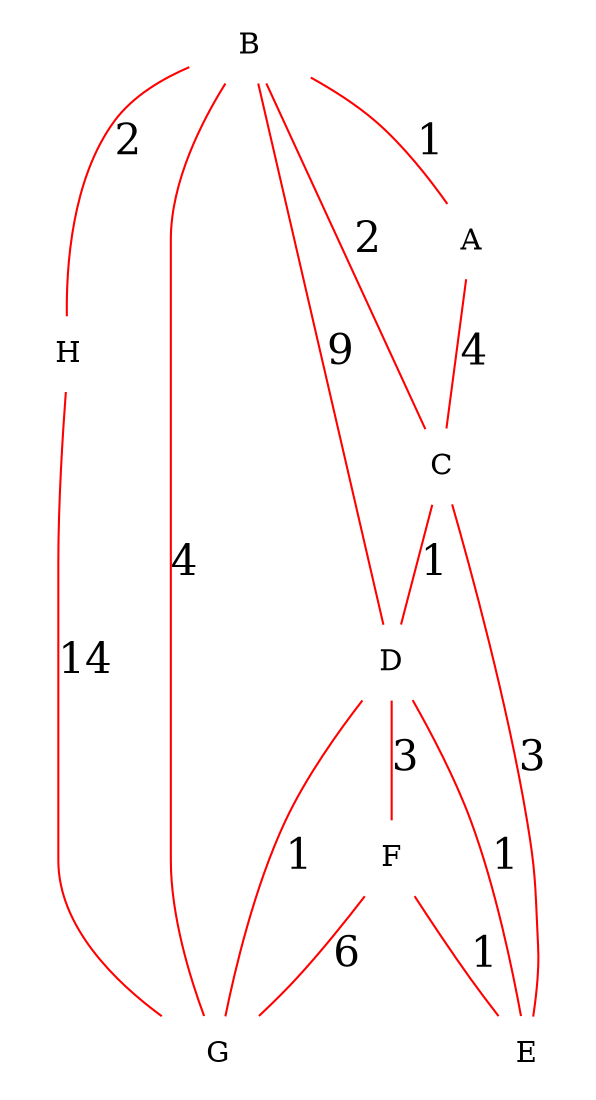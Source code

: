 graph {
graph [scale="3"];
node [image="icon_router.png" shape="none" fixedsize="true" width="0.8"];
edge [fontsize="20pt" color="red"];

B [pos="7,8!"];
H [pos="4,8!"];
A [pos="11,5!"];
C [pos="7,4!"];
D [pos="4,4!"];
G [pos="2,6!"];
F [pos="1,2!"];
E [pos="5,1!"];

H--G [label="14"];
B--H [label="2"];
B--G [label="4"];
B--D [label="9"];
B--C [label="2"];
B--A [label="1"];
A--C [label="4"];
C--D [label="1"];
D--E [label="1"];
C--E [label="3"];
F--E [label="1"];
F--G [label="6"];
D--F [label="3"];
D--G [label="1"];

}
